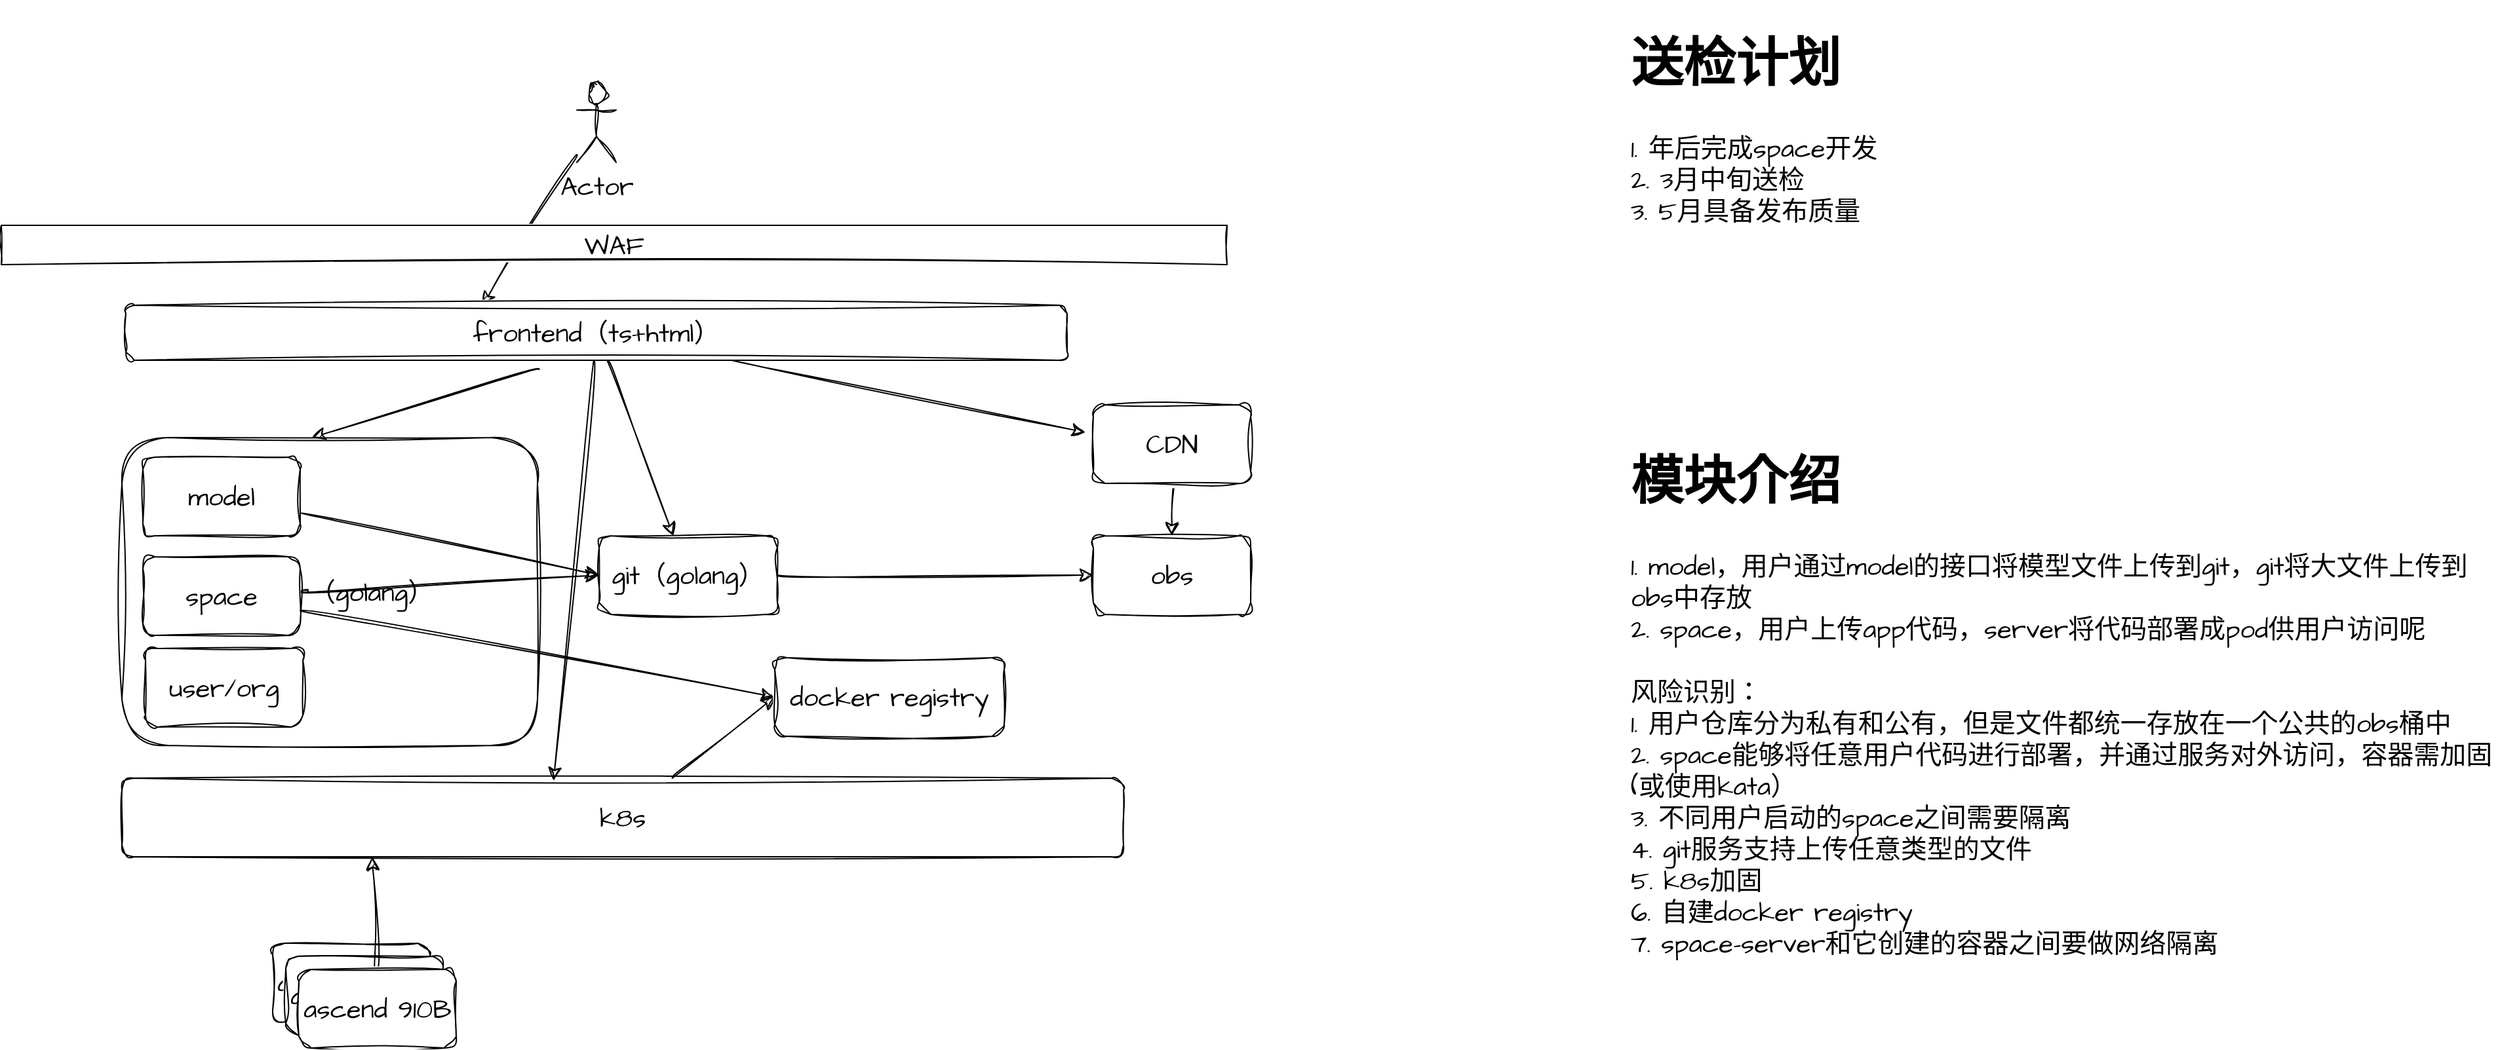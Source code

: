 <mxfile version="22.1.20" type="github">
  <diagram name="第 1 页" id="-onAROi8wxiJjW0Dqyux">
    <mxGraphModel dx="3106" dy="1961" grid="0" gridSize="10" guides="1" tooltips="1" connect="1" arrows="1" fold="1" page="0" pageScale="1" pageWidth="827" pageHeight="1169" math="0" shadow="0">
      <root>
        <mxCell id="0" />
        <mxCell id="1" parent="0" />
        <mxCell id="bs5nFUalNf5M3_HFQCwc-6" value="server（golang）" style="rounded=1;whiteSpace=wrap;html=1;sketch=1;hachureGap=4;jiggle=2;curveFitting=1;fontFamily=Architects Daughter;fontSource=https%3A%2F%2Ffonts.googleapis.com%2Fcss%3Ffamily%3DArchitects%2BDaughter;fontSize=20;" vertex="1" parent="1">
          <mxGeometry x="-654" y="-166" width="317" height="235" as="geometry" />
        </mxCell>
        <mxCell id="bs5nFUalNf5M3_HFQCwc-7" style="edgeStyle=none;curved=1;rounded=0;sketch=1;hachureGap=4;jiggle=2;curveFitting=1;orthogonalLoop=1;jettySize=auto;html=1;entryX=0;entryY=0.5;entryDx=0;entryDy=0;fontFamily=Architects Daughter;fontSource=https%3A%2F%2Ffonts.googleapis.com%2Fcss%3Ffamily%3DArchitects%2BDaughter;fontSize=16;startSize=8;endSize=8;" edge="1" parent="1" source="bs5nFUalNf5M3_HFQCwc-1" target="bs5nFUalNf5M3_HFQCwc-2">
          <mxGeometry relative="1" as="geometry" />
        </mxCell>
        <mxCell id="bs5nFUalNf5M3_HFQCwc-1" value="model" style="rounded=1;whiteSpace=wrap;html=1;sketch=1;hachureGap=4;jiggle=2;curveFitting=1;fontFamily=Architects Daughter;fontSource=https%3A%2F%2Ffonts.googleapis.com%2Fcss%3Ffamily%3DArchitects%2BDaughter;fontSize=20;" vertex="1" parent="1">
          <mxGeometry x="-638" y="-151" width="120" height="60" as="geometry" />
        </mxCell>
        <mxCell id="bs5nFUalNf5M3_HFQCwc-11" style="edgeStyle=none;curved=1;rounded=0;sketch=1;hachureGap=4;jiggle=2;curveFitting=1;orthogonalLoop=1;jettySize=auto;html=1;entryX=0;entryY=0.5;entryDx=0;entryDy=0;fontFamily=Architects Daughter;fontSource=https%3A%2F%2Ffonts.googleapis.com%2Fcss%3Ffamily%3DArchitects%2BDaughter;fontSize=16;startSize=8;endSize=8;" edge="1" parent="1" source="bs5nFUalNf5M3_HFQCwc-2" target="bs5nFUalNf5M3_HFQCwc-4">
          <mxGeometry relative="1" as="geometry" />
        </mxCell>
        <mxCell id="bs5nFUalNf5M3_HFQCwc-2" value="git（golang）" style="rounded=1;whiteSpace=wrap;html=1;sketch=1;hachureGap=4;jiggle=2;curveFitting=1;fontFamily=Architects Daughter;fontSource=https%3A%2F%2Ffonts.googleapis.com%2Fcss%3Ffamily%3DArchitects%2BDaughter;fontSize=20;" vertex="1" parent="1">
          <mxGeometry x="-290" y="-91" width="136" height="60" as="geometry" />
        </mxCell>
        <mxCell id="bs5nFUalNf5M3_HFQCwc-8" style="edgeStyle=none;curved=1;rounded=0;sketch=1;hachureGap=4;jiggle=2;curveFitting=1;orthogonalLoop=1;jettySize=auto;html=1;entryX=0;entryY=0.5;entryDx=0;entryDy=0;fontFamily=Architects Daughter;fontSource=https%3A%2F%2Ffonts.googleapis.com%2Fcss%3Ffamily%3DArchitects%2BDaughter;fontSize=16;startSize=8;endSize=8;" edge="1" parent="1" source="bs5nFUalNf5M3_HFQCwc-3" target="bs5nFUalNf5M3_HFQCwc-2">
          <mxGeometry relative="1" as="geometry" />
        </mxCell>
        <mxCell id="bs5nFUalNf5M3_HFQCwc-35" style="edgeStyle=none;curved=1;rounded=0;sketch=1;hachureGap=4;jiggle=2;curveFitting=1;orthogonalLoop=1;jettySize=auto;html=1;entryX=0;entryY=0.5;entryDx=0;entryDy=0;fontFamily=Architects Daughter;fontSource=https%3A%2F%2Ffonts.googleapis.com%2Fcss%3Ffamily%3DArchitects%2BDaughter;fontSize=16;startSize=8;endSize=8;" edge="1" parent="1" source="bs5nFUalNf5M3_HFQCwc-3" target="bs5nFUalNf5M3_HFQCwc-33">
          <mxGeometry relative="1" as="geometry" />
        </mxCell>
        <mxCell id="bs5nFUalNf5M3_HFQCwc-3" value="space" style="rounded=1;whiteSpace=wrap;html=1;sketch=1;hachureGap=4;jiggle=2;curveFitting=1;fontFamily=Architects Daughter;fontSource=https%3A%2F%2Ffonts.googleapis.com%2Fcss%3Ffamily%3DArchitects%2BDaughter;fontSize=20;" vertex="1" parent="1">
          <mxGeometry x="-638" y="-75" width="120" height="60" as="geometry" />
        </mxCell>
        <mxCell id="bs5nFUalNf5M3_HFQCwc-4" value="obs" style="rounded=1;whiteSpace=wrap;html=1;sketch=1;hachureGap=4;jiggle=2;curveFitting=1;fontFamily=Architects Daughter;fontSource=https%3A%2F%2Ffonts.googleapis.com%2Fcss%3Ffamily%3DArchitects%2BDaughter;fontSize=20;" vertex="1" parent="1">
          <mxGeometry x="87" y="-91" width="120" height="60" as="geometry" />
        </mxCell>
        <mxCell id="bs5nFUalNf5M3_HFQCwc-34" style="edgeStyle=none;curved=1;rounded=0;sketch=1;hachureGap=4;jiggle=2;curveFitting=1;orthogonalLoop=1;jettySize=auto;html=1;entryX=0;entryY=0.5;entryDx=0;entryDy=0;fontFamily=Architects Daughter;fontSource=https%3A%2F%2Ffonts.googleapis.com%2Fcss%3Ffamily%3DArchitects%2BDaughter;fontSize=16;startSize=8;endSize=8;" edge="1" parent="1" source="bs5nFUalNf5M3_HFQCwc-5" target="bs5nFUalNf5M3_HFQCwc-33">
          <mxGeometry relative="1" as="geometry" />
        </mxCell>
        <mxCell id="bs5nFUalNf5M3_HFQCwc-5" value="k8s" style="rounded=1;whiteSpace=wrap;html=1;sketch=1;hachureGap=4;jiggle=2;curveFitting=1;fontFamily=Architects Daughter;fontSource=https%3A%2F%2Ffonts.googleapis.com%2Fcss%3Ffamily%3DArchitects%2BDaughter;fontSize=20;" vertex="1" parent="1">
          <mxGeometry x="-654" y="94" width="764" height="60" as="geometry" />
        </mxCell>
        <mxCell id="bs5nFUalNf5M3_HFQCwc-9" value="Actor" style="shape=umlActor;verticalLabelPosition=bottom;verticalAlign=top;html=1;outlineConnect=0;sketch=1;hachureGap=4;jiggle=2;curveFitting=1;fontFamily=Architects Daughter;fontSource=https%3A%2F%2Ffonts.googleapis.com%2Fcss%3Ffamily%3DArchitects%2BDaughter;fontSize=20;" vertex="1" parent="1">
          <mxGeometry x="-307" y="-436" width="30" height="60" as="geometry" />
        </mxCell>
        <mxCell id="bs5nFUalNf5M3_HFQCwc-10" style="edgeStyle=none;curved=1;rounded=0;sketch=1;hachureGap=4;jiggle=2;curveFitting=1;orthogonalLoop=1;jettySize=auto;html=1;entryX=0.379;entryY=0;entryDx=0;entryDy=0;entryPerimeter=0;fontFamily=Architects Daughter;fontSource=https%3A%2F%2Ffonts.googleapis.com%2Fcss%3Ffamily%3DArchitects%2BDaughter;fontSize=16;startSize=8;endSize=8;" edge="1" parent="1" source="bs5nFUalNf5M3_HFQCwc-9" target="bs5nFUalNf5M3_HFQCwc-15">
          <mxGeometry relative="1" as="geometry" />
        </mxCell>
        <mxCell id="bs5nFUalNf5M3_HFQCwc-13" value="user/org" style="rounded=1;whiteSpace=wrap;html=1;sketch=1;hachureGap=4;jiggle=2;curveFitting=1;fontFamily=Architects Daughter;fontSource=https%3A%2F%2Ffonts.googleapis.com%2Fcss%3Ffamily%3DArchitects%2BDaughter;fontSize=20;" vertex="1" parent="1">
          <mxGeometry x="-636" y="-5" width="120" height="60" as="geometry" />
        </mxCell>
        <mxCell id="bs5nFUalNf5M3_HFQCwc-15" value="frontend（ts+html）" style="rounded=1;whiteSpace=wrap;html=1;sketch=1;hachureGap=4;jiggle=2;curveFitting=1;fontFamily=Architects Daughter;fontSource=https%3A%2F%2Ffonts.googleapis.com%2Fcss%3Ffamily%3DArchitects%2BDaughter;fontSize=20;" vertex="1" parent="1">
          <mxGeometry x="-651" y="-267" width="718" height="42" as="geometry" />
        </mxCell>
        <mxCell id="bs5nFUalNf5M3_HFQCwc-16" style="edgeStyle=none;curved=1;rounded=0;sketch=1;hachureGap=4;jiggle=2;curveFitting=1;orthogonalLoop=1;jettySize=auto;html=1;entryX=0.457;entryY=0;entryDx=0;entryDy=0;entryPerimeter=0;fontFamily=Architects Daughter;fontSource=https%3A%2F%2Ffonts.googleapis.com%2Fcss%3Ffamily%3DArchitects%2BDaughter;fontSize=16;startSize=8;endSize=8;exitX=0.439;exitY=1.167;exitDx=0;exitDy=0;exitPerimeter=0;" edge="1" parent="1" source="bs5nFUalNf5M3_HFQCwc-15" target="bs5nFUalNf5M3_HFQCwc-6">
          <mxGeometry relative="1" as="geometry" />
        </mxCell>
        <mxCell id="bs5nFUalNf5M3_HFQCwc-17" style="edgeStyle=none;curved=1;rounded=0;sketch=1;hachureGap=4;jiggle=2;curveFitting=1;orthogonalLoop=1;jettySize=auto;html=1;fontFamily=Architects Daughter;fontSource=https%3A%2F%2Ffonts.googleapis.com%2Fcss%3Ffamily%3DArchitects%2BDaughter;fontSize=16;startSize=8;endSize=8;" edge="1" parent="1" source="bs5nFUalNf5M3_HFQCwc-15" target="bs5nFUalNf5M3_HFQCwc-2">
          <mxGeometry relative="1" as="geometry" />
        </mxCell>
        <mxCell id="bs5nFUalNf5M3_HFQCwc-18" style="edgeStyle=none;curved=1;rounded=0;sketch=1;hachureGap=4;jiggle=2;curveFitting=1;orthogonalLoop=1;jettySize=auto;html=1;entryX=0.431;entryY=0.033;entryDx=0;entryDy=0;entryPerimeter=0;fontFamily=Architects Daughter;fontSource=https%3A%2F%2Ffonts.googleapis.com%2Fcss%3Ffamily%3DArchitects%2BDaughter;fontSize=16;startSize=8;endSize=8;" edge="1" parent="1" source="bs5nFUalNf5M3_HFQCwc-15" target="bs5nFUalNf5M3_HFQCwc-5">
          <mxGeometry relative="1" as="geometry" />
        </mxCell>
        <mxCell id="bs5nFUalNf5M3_HFQCwc-20" value="&lt;h1&gt;送检计划&lt;/h1&gt;&lt;div&gt;1. 年后完成space开发&lt;/div&gt;&lt;div&gt;2. 3月中旬送检&lt;/div&gt;&lt;div&gt;3. 5月具备发布质量&lt;/div&gt;" style="text;html=1;strokeColor=none;fillColor=none;spacing=5;spacingTop=-20;whiteSpace=wrap;overflow=hidden;rounded=0;fontSize=20;fontFamily=Architects Daughter;" vertex="1" parent="1">
          <mxGeometry x="492" y="-490" width="319" height="189" as="geometry" />
        </mxCell>
        <mxCell id="bs5nFUalNf5M3_HFQCwc-21" value="&lt;h1&gt;模块介绍&lt;/h1&gt;&lt;div&gt;1. model，用户通过model的接口将模型文件上传到git，git将大文件上传到obs中存放&lt;/div&gt;&lt;div&gt;2. space，用户上传app代码，server将代码部署成pod供用户访问呢&lt;/div&gt;&lt;div&gt;&lt;br&gt;&lt;/div&gt;&lt;div&gt;风险识别：&lt;/div&gt;&lt;div&gt;1. 用户仓库分为私有和公有，但是文件都统一存放在一个公共的obs桶中&lt;/div&gt;&lt;div&gt;2. space能够将任意用户代码进行部署，并通过服务对外访问，容器需加固(或使用kata）&lt;/div&gt;&lt;div&gt;3. 不同用户启动的space之间需要隔离&lt;/div&gt;&lt;div&gt;4. git服务支持上传任意类型的文件&lt;/div&gt;&lt;div&gt;5. k8s加固&lt;/div&gt;&lt;div&gt;6. 自建docker registry&lt;/div&gt;&lt;div&gt;7. space-server和它创建的容器之间要做网络隔离&lt;/div&gt;" style="text;html=1;strokeColor=none;fillColor=none;spacing=5;spacingTop=-20;whiteSpace=wrap;overflow=hidden;rounded=0;fontSize=20;fontFamily=Architects Daughter;" vertex="1" parent="1">
          <mxGeometry x="492" y="-171" width="667" height="412" as="geometry" />
        </mxCell>
        <mxCell id="bs5nFUalNf5M3_HFQCwc-26" style="edgeStyle=none;curved=1;rounded=0;sketch=1;hachureGap=4;jiggle=2;curveFitting=1;orthogonalLoop=1;jettySize=auto;html=1;entryX=0.5;entryY=0;entryDx=0;entryDy=0;fontFamily=Architects Daughter;fontSource=https%3A%2F%2Ffonts.googleapis.com%2Fcss%3Ffamily%3DArchitects%2BDaughter;fontSize=16;startSize=8;endSize=8;" edge="1" parent="1" source="bs5nFUalNf5M3_HFQCwc-25" target="bs5nFUalNf5M3_HFQCwc-4">
          <mxGeometry relative="1" as="geometry" />
        </mxCell>
        <mxCell id="bs5nFUalNf5M3_HFQCwc-25" value="CDN" style="rounded=1;whiteSpace=wrap;html=1;sketch=1;hachureGap=4;jiggle=2;curveFitting=1;fontFamily=Architects Daughter;fontSource=https%3A%2F%2Ffonts.googleapis.com%2Fcss%3Ffamily%3DArchitects%2BDaughter;fontSize=20;" vertex="1" parent="1">
          <mxGeometry x="87" y="-191" width="120" height="60" as="geometry" />
        </mxCell>
        <mxCell id="bs5nFUalNf5M3_HFQCwc-27" style="edgeStyle=none;curved=1;rounded=0;sketch=1;hachureGap=4;jiggle=2;curveFitting=1;orthogonalLoop=1;jettySize=auto;html=1;entryX=-0.05;entryY=0.35;entryDx=0;entryDy=0;entryPerimeter=0;fontFamily=Architects Daughter;fontSource=https%3A%2F%2Ffonts.googleapis.com%2Fcss%3Ffamily%3DArchitects%2BDaughter;fontSize=16;startSize=8;endSize=8;" edge="1" parent="1" source="bs5nFUalNf5M3_HFQCwc-15" target="bs5nFUalNf5M3_HFQCwc-25">
          <mxGeometry relative="1" as="geometry" />
        </mxCell>
        <mxCell id="bs5nFUalNf5M3_HFQCwc-28" value="ascend 910B" style="rounded=1;whiteSpace=wrap;html=1;sketch=1;hachureGap=4;jiggle=2;curveFitting=1;fontFamily=Architects Daughter;fontSource=https%3A%2F%2Ffonts.googleapis.com%2Fcss%3Ffamily%3DArchitects%2BDaughter;fontSize=20;" vertex="1" parent="1">
          <mxGeometry x="-539" y="220" width="120" height="60" as="geometry" />
        </mxCell>
        <mxCell id="bs5nFUalNf5M3_HFQCwc-29" value="ascend 910B" style="rounded=1;whiteSpace=wrap;html=1;sketch=1;hachureGap=4;jiggle=2;curveFitting=1;fontFamily=Architects Daughter;fontSource=https%3A%2F%2Ffonts.googleapis.com%2Fcss%3Ffamily%3DArchitects%2BDaughter;fontSize=20;" vertex="1" parent="1">
          <mxGeometry x="-529" y="230" width="120" height="60" as="geometry" />
        </mxCell>
        <mxCell id="bs5nFUalNf5M3_HFQCwc-31" style="edgeStyle=none;curved=1;rounded=0;sketch=1;hachureGap=4;jiggle=2;curveFitting=1;orthogonalLoop=1;jettySize=auto;html=1;entryX=0.25;entryY=1;entryDx=0;entryDy=0;fontFamily=Architects Daughter;fontSource=https%3A%2F%2Ffonts.googleapis.com%2Fcss%3Ffamily%3DArchitects%2BDaughter;fontSize=16;startSize=8;endSize=8;" edge="1" parent="1" source="bs5nFUalNf5M3_HFQCwc-30" target="bs5nFUalNf5M3_HFQCwc-5">
          <mxGeometry relative="1" as="geometry" />
        </mxCell>
        <mxCell id="bs5nFUalNf5M3_HFQCwc-30" value="ascend 910B" style="rounded=1;whiteSpace=wrap;html=1;sketch=1;hachureGap=4;jiggle=2;curveFitting=1;fontFamily=Architects Daughter;fontSource=https%3A%2F%2Ffonts.googleapis.com%2Fcss%3Ffamily%3DArchitects%2BDaughter;fontSize=20;" vertex="1" parent="1">
          <mxGeometry x="-519" y="240" width="120" height="60" as="geometry" />
        </mxCell>
        <mxCell id="bs5nFUalNf5M3_HFQCwc-32" value="WAF" style="rounded=0;whiteSpace=wrap;html=1;sketch=1;hachureGap=4;jiggle=2;curveFitting=1;fontFamily=Architects Daughter;fontSource=https%3A%2F%2Ffonts.googleapis.com%2Fcss%3Ffamily%3DArchitects%2BDaughter;fontSize=20;" vertex="1" parent="1">
          <mxGeometry x="-746" y="-328" width="935" height="30" as="geometry" />
        </mxCell>
        <mxCell id="bs5nFUalNf5M3_HFQCwc-33" value="docker registry" style="rounded=1;whiteSpace=wrap;html=1;sketch=1;hachureGap=4;jiggle=2;curveFitting=1;fontFamily=Architects Daughter;fontSource=https%3A%2F%2Ffonts.googleapis.com%2Fcss%3Ffamily%3DArchitects%2BDaughter;fontSize=20;" vertex="1" parent="1">
          <mxGeometry x="-156" y="2" width="175" height="60" as="geometry" />
        </mxCell>
      </root>
    </mxGraphModel>
  </diagram>
</mxfile>
